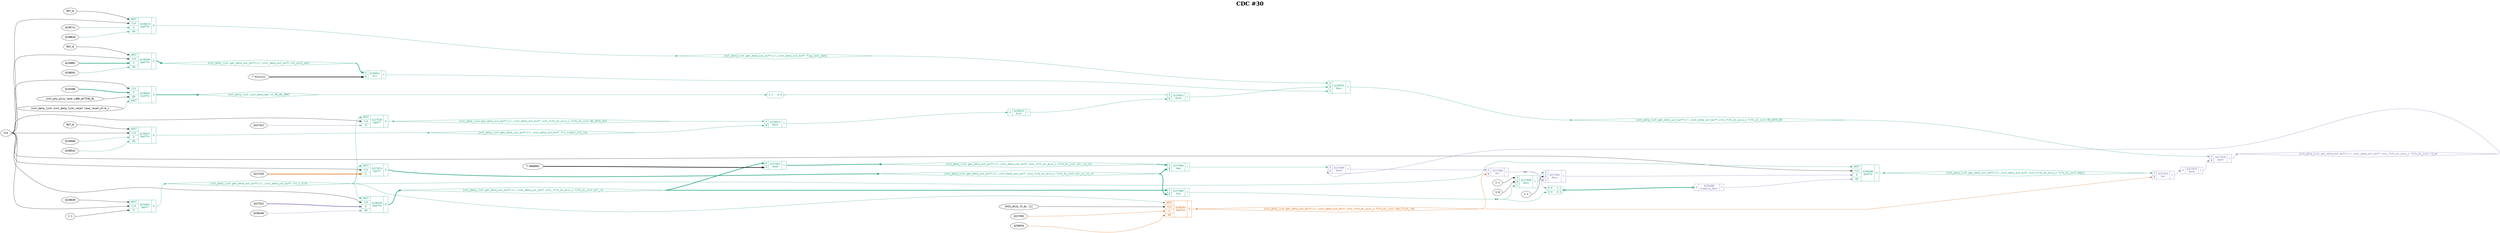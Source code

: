digraph "spacefibre_light_top" {
label=<<b>CDC #30</b>>;
labelloc="t"
fontsize="30"
node ["fontname"="Courier"]
edge ["fontname"="Courier"]
rankdir="LR";
remincross=true;
n14 [ shape=octagon, label="CLK", color="black", fontcolor="black", href="/src/ip_spacefibre_light_top/spacefibre_light_top.vhd#45" ];
n15 [ shape=diamond, label="inst_data_link.gen_data_out_buff(1)&#9586;.inst_data_out_buff.cnt_word_sent", colorscheme="dark28", color="1", fontcolor="1", href="/src/module_data_link/data_out_buf.vhd#155" ];
n16 [ shape=diamond, label="inst_data_link.gen_data_out_buff(1)&#9586;.inst_data_out_buff.fct_credit_cnt_low", colorscheme="dark28", color="1", fontcolor="1", href="/src/module_data_link/data_out_buf.vhd#158" ];
n17 [ shape=diamond, label="inst_data_link.gen_data_out_buff(1)&#9586;.inst_data_out_buff.flag_last_data", colorscheme="dark28", color="1", fontcolor="1", href="/src/module_data_link/data_out_buf.vhd#163" ];
n18 [ shape=diamond, label="inst_data_link.gen_data_out_buff(1)&#9586;.inst_data_out_buff.ints_fifo_dc_axis_s.fifo_dc_inst.RD_DATA_EN", colorscheme="dark28", color="1", fontcolor="1", href="/src/ip/fifo_dc/fifo_dc.vhd#54" ];
n19 [ shape=diamond, label="inst_data_link.gen_data_out_buff(1)&#9586;.inst_data_out_buff.ints_fifo_dc_axis_s.fifo_dc_inst.RD_DATA_VLD", colorscheme="dark28", color="1", fontcolor="1", href="/src/ip/fifo_dc/fifo_dc.vhd#55" ];
n20 [ shape=diamond, label="inst_data_link.gen_data_out_buff(1)&#9586;.inst_data_out_buff.ints_fifo_dc_axis_s.fifo_dc_inst.cmd_flush_req", colorscheme="dark28", color="2", fontcolor="2", href="/src/ip/fifo_dc/fifo_dc.vhd#111" ];
n21 [ shape=diamond, label="inst_data_link.gen_data_out_buff(1)&#9586;.inst_data_out_buff.ints_fifo_dc_axis_s.fifo_dc_inst.empty", colorscheme="dark28", color="1", fontcolor="1", href="/src/ip/fifo_dc/fifo_dc.vhd#129" ];
n22 [ shape=diamond, label="inst_data_link.gen_data_out_buff(1)&#9586;.inst_data_out_buff.ints_fifo_dc_axis_s.fifo_dc_inst.ptr_rd", colorscheme="dark28", color="1", fontcolor="1", href="/src/ip/fifo_dc/fifo_dc.vhd#98" ];
n23 [ shape=diamond, label="inst_data_link.gen_data_out_buff(1)&#9586;.inst_data_out_buff.ints_fifo_dc_axis_s.fifo_dc_inst.ptr_rd_inc", colorscheme="dark28", color="1", fontcolor="1", href="/src/ip/fifo_dc/fifo_dc.vhd#99" ];
n24 [ shape=diamond, label="inst_data_link.gen_data_out_buff(1)&#9586;.inst_data_out_buff.ints_fifo_dc_axis_s.fifo_dc_inst.ptr_wr_in_rd", colorscheme="dark28", color="1", fontcolor="1", href="/src/ip/fifo_dc/fifo_dc.vhd#105" ];
n25 [ shape=diamond, label="inst_data_link.gen_data_out_buff(1)&#9586;.inst_data_out_buff.ints_fifo_dc_axis_s.fifo_dc_inst.rd_en", colorscheme="dark28", color="3", fontcolor="3", href="/src/ip/fifo_dc/fifo_dc.vhd#124" ];
n26 [ shape=diamond, label="inst_data_link.gen_data_out_buff(1)&#9586;.inst_data_out_buff.rst_n_fifo", colorscheme="dark28", color="1", fontcolor="1", href="/src/module_data_link/data_out_buf.vhd#165" ];
n27 [ shape=diamond, label="inst_data_link.inst_data_mac.VC_RD_EN_DMAC", colorscheme="dark28", color="1", fontcolor="1", href="/src/module_data_link/data_mac.vhd#57" ];
{ rank="source"; n14;}
{ rank="sink";}
v0 [ label="$227521" ];
v1 [ label="$236446" ];
c32 [ shape=record, label="{{<p28> ARST|<p14> CLK|<p29> D|<p30> EN}|$236445\n$adffe|{<p31> Q}}", colorscheme="dark28", color="1", fontcolor="1" , href="/src/ip/fifo_dc/fifo_dc.vhd#321"  ];
c33 [ shape=record, label="{{<p28> ARST|<p14> CLK|<p29> D|<p30> EN}|$236486\n$adffe|{<p31> Q}}", colorscheme="dark28", color="1", fontcolor="1" , href="/src/ip/fifo_dc/fifo_dc.vhd#378"  ];
v2 [ label="AXIS_ACLK_TX_DL [1]" ];
v3 [ label="$227492" ];
v4 [ label="$236554" ];
c34 [ shape=record, label="{{<p28> ARST|<p14> CLK|<p29> D|<p30> EN}|$236553\n$adffe|{<p31> Q}}", colorscheme="dark28", color="2", fontcolor="2" , href="/src/ip/fifo_dc/fifo_dc.vhd#440"  ];
v5 [ label="RST_N" ];
v6 [ label="$226666" ];
v7 [ label="$238542" ];
c35 [ shape=record, label="{{<p28> ARST|<p14> CLK|<p29> D|<p30> EN}|$238541\n$adffe|{<p31> Q}}", colorscheme="dark28", color="1", fontcolor="1" , href="/src/module_data_link/data_out_buf.vhd#388"  ];
v8 [ label="RST_N" ];
v9 [ label="$226881" ];
v10 [ label="$238591" ];
c36 [ shape=record, label="{{<p28> ARST|<p14> CLK|<p29> D|<p30> EN}|$238590\n$adffe|{<p31> Q}}", colorscheme="dark28", color="1", fontcolor="1" , href="/src/module_data_link/data_out_buf.vhd#458"  ];
v11 [ label="RST_N" ];
v12 [ label="$226711" ];
v13 [ label="$238620" ];
c37 [ shape=record, label="{{<p28> ARST|<p14> CLK|<p29> D|<p30> EN}|$238619\n$adffe|{<p31> Q}}", colorscheme="dark28", color="1", fontcolor="1" , href="/src/module_data_link/data_out_buf.vhd#481"  ];
v14 [ label="$225406" ];
v15 [ label="inst_phy_plus_lane.LANE_ACTIVE_DL" ];
v16 [ label="inst_data_link.inst_data_link_reset.lane_reset_dlre_i" ];
c39 [ shape=record, label="{{<p14> CLK|<p29> D|<p30> EN|<p38> SRST}|$238644\n$sdffe|{<p31> Q}}", colorscheme="dark28", color="1", fontcolor="1" , href="/src/module_data_link/data_mac.vhd#132"  ];
c42 [ shape=record, label="{{<p40> A}|$236488\n$reduce_bool|{<p41> Y}}", colorscheme="dark28", color="3", fontcolor="3" ];
x17 [ shape=record, style=rounded, label="<s1> 0:0 - 1:1 |<s0> 0:0 - 0:0 ", colorscheme="dark28", color="1", fontcolor="1" ];
x17:e -> c42:p40:w [arrowhead=odiamond, arrowtail=odiamond, dir=both, colorscheme="dark28", color="1", fontcolor="1", style="setlinewidth(3)", label=""];
v18 [ label="7'0111111" ];
c44 [ shape=record, label="{{<p40> A|<p43> B}|$226921\n$lt|{<p41> Y}}", colorscheme="dark28", color="1", fontcolor="1" , href="/src/module_data_link/data_out_buf.vhd#180"  ];
c45 [ shape=record, label="{{<p40> A|<p43> B}|$226922\n$and|{<p41> Y}}", colorscheme="dark28", color="1", fontcolor="1" , href="/src/module_data_link/data_out_buf.vhd#180"  ];
c46 [ shape=record, label="{{<p40> A}|$226923\n$not|{<p41> Y}}", colorscheme="dark28", color="1", fontcolor="1" , href="/src/module_data_link/data_out_buf.vhd#180"  ];
c47 [ shape=record, label="{{<p40> A|<p43> B}|$226924\n$and|{<p41> Y}}", colorscheme="dark28", color="1", fontcolor="1" , href="/src/module_data_link/data_out_buf.vhd#180"  ];
x19 [ shape=record, style=rounded, label="<s0> 1:1 - 0:0 ", colorscheme="dark28", color="1", fontcolor="1" ];
x19:e -> c47:p40:w [arrowhead=odiamond, arrowtail=odiamond, dir=both, colorscheme="dark28", color="1", fontcolor="1", label=""];
c49 [ shape=record, label="{{<p40> A|<p43> B|<p48> S}|$226925\n$mux|{<p41> Y}}", colorscheme="dark28", color="1", fontcolor="1" , href="/src/module_data_link/data_out_buf.vhd#180"  ];
v20 [ label="$226649" ];
v21 [ label="1'1" ];
c50 [ shape=record, label="{{<p28> ARST|<p14> CLK|<p29> D}|$226951\n$adff|{<p31> Q}}", colorscheme="dark28", color="1", fontcolor="1" , href="/src/module_data_link/data_out_buf.vhd#225"  ];
v22 [ label="$227421" ];
c51 [ shape=record, label="{{<p28> ARST|<p14> CLK|<p29> D}|$227638\n$adff|{<p31> Q}}", colorscheme="dark28", color="1", fontcolor="1" , href="/src/ip/fifo_dc/fifo_dc.vhd#300"  ];
v23 [ label="7'0000001" ];
c52 [ shape=record, label="{{<p40> A|<p43> B}|$227622\n$add|{<p41> Y}}", colorscheme="dark28", color="1", fontcolor="1" , href="/src/ip/fifo_dc/fifo_dc.vhd#289"  ];
c53 [ shape=record, label="{{<p40> A|<p43> B}|$227684\n$eq|{<p41> Y}}", colorscheme="dark28", color="1", fontcolor="1" , href="/src/ip/fifo_dc/fifo_dc.vhd#383"  ];
c54 [ shape=record, label="{{<p40> A|<p43> B}|$227685\n$and|{<p41> Y}}", colorscheme="dark28", color="3", fontcolor="3" , href="/src/ip/fifo_dc/fifo_dc.vhd#383"  ];
c55 [ shape=record, label="{{<p40> A|<p43> B}|$227686\n$or|{<p41> Y}}", colorscheme="dark28", color="3", fontcolor="3" , href="/src/ip/fifo_dc/fifo_dc.vhd#383"  ];
v24 [ label="1'x" ];
v25 [ label="1'0" ];
c56 [ shape=record, label="{{<p40> A|<p43> B|<p48> S}|$227690\n$mux|{<p41> Y}}", colorscheme="dark28", color="1", fontcolor="1" , href="/src/ip/fifo_dc/fifo_dc.vhd#383"  ];
v26 [ label="1'1" ];
c57 [ shape=record, label="{{<p40> A|<p43> B|<p48> S}|$227691\n$mux|{<p41> Y}}", colorscheme="dark28", color="3", fontcolor="3" , href="/src/ip/fifo_dc/fifo_dc.vhd#383"  ];
c58 [ shape=record, label="{{<p40> A|<p43> B}|$227624\n$or|{<p41> Y}}", colorscheme="dark28", color="3", fontcolor="3" , href="/src/ip/fifo_dc/fifo_dc.vhd#290"  ];
c59 [ shape=record, label="{{<p40> A}|$227625\n$not|{<p41> Y}}", colorscheme="dark28", color="3", fontcolor="3" , href="/src/ip/fifo_dc/fifo_dc.vhd#290"  ];
c60 [ shape=record, label="{{<p40> A|<p43> B}|$227626\n$and|{<p41> Y}}", colorscheme="dark28", color="3", fontcolor="3" , href="/src/ip/fifo_dc/fifo_dc.vhd#290"  ];
c61 [ shape=record, label="{{<p40> A|<p43> B}|$227688\n$ne|{<p41> Y}}", colorscheme="dark28", color="1", fontcolor="1" , href="/src/ip/fifo_dc/fifo_dc.vhd#385"  ];
v27 [ label="$227525" ];
c62 [ shape=record, label="{{<p28> ARST|<p14> CLK|<p29> D}|$227674\n$adff|{<p31> Q}}", colorscheme="dark28", color="1", fontcolor="1" , href="/src/ip/fifo_dc/fifo_dc.vhd#344"  ];
c42:p41:e -> c33:p30:w [colorscheme="dark28", color="3", fontcolor="3", label=""];
n10 [ shape=point ];
c55:p41:e -> n10:w [colorscheme="dark28", color="3", fontcolor="3", label=""];
n10:e -> c57:p48:w [colorscheme="dark28", color="3", fontcolor="3", label=""];
n10:e -> x17:s1:w [colorscheme="dark28", color="3", fontcolor="3", label=""];
n11 [ shape=point ];
c61:p41:e -> n11:w [colorscheme="dark28", color="1", fontcolor="1", label=""];
n11:e -> c56:p48:w [colorscheme="dark28", color="1", fontcolor="1", label=""];
n11:e -> x17:s0:w [colorscheme="dark28", color="1", fontcolor="1", label=""];
c56:p41:e -> c57:p40:w [colorscheme="dark28", color="1", fontcolor="1", label=""];
c57:p41:e -> c33:p29:w [colorscheme="dark28", color="3", fontcolor="3", label=""];
n14:e -> c32:p14:w [color="black", fontcolor="black", label=""];
n14:e -> c33:p14:w [color="black", fontcolor="black", label=""];
n14:e -> c35:p14:w [color="black", fontcolor="black", label=""];
n14:e -> c36:p14:w [color="black", fontcolor="black", label=""];
n14:e -> c37:p14:w [color="black", fontcolor="black", label=""];
n14:e -> c39:p14:w [color="black", fontcolor="black", label=""];
n14:e -> c50:p14:w [color="black", fontcolor="black", label=""];
n14:e -> c51:p14:w [color="black", fontcolor="black", label=""];
n14:e -> c62:p14:w [color="black", fontcolor="black", label=""];
c36:p31:e -> n15:w [colorscheme="dark28", color="1", fontcolor="1", style="setlinewidth(3)", label=""];
n15:e -> c44:p40:w [colorscheme="dark28", color="1", fontcolor="1", style="setlinewidth(3)", label=""];
c35:p31:e -> n16:w [colorscheme="dark28", color="1", fontcolor="1", label=""];
n16:e -> c45:p43:w [colorscheme="dark28", color="1", fontcolor="1", label=""];
c37:p31:e -> n17:w [colorscheme="dark28", color="1", fontcolor="1", label=""];
n17:e -> c49:p40:w [colorscheme="dark28", color="1", fontcolor="1", label=""];
c49:p41:e -> n18:w [colorscheme="dark28", color="1", fontcolor="1", label=""];
n18:e -> c60:p40:w [colorscheme="dark28", color="1", fontcolor="1", label=""];
c51:p31:e -> n19:w [colorscheme="dark28", color="1", fontcolor="1", label=""];
n19:e -> c45:p40:w [colorscheme="dark28", color="1", fontcolor="1", label=""];
c44:p41:e -> c49:p48:w [colorscheme="dark28", color="1", fontcolor="1", label=""];
c34:p31:e -> n20:w [colorscheme="dark28", color="2", fontcolor="2", label=""];
n20:e -> c55:p43:w [colorscheme="dark28", color="2", fontcolor="2", label=""];
n20:e -> c58:p43:w [colorscheme="dark28", color="2", fontcolor="2", label=""];
c33:p31:e -> n21:w [colorscheme="dark28", color="1", fontcolor="1", label=""];
n21:e -> c58:p40:w [colorscheme="dark28", color="1", fontcolor="1", label=""];
c32:p31:e -> n22:w [colorscheme="dark28", color="1", fontcolor="1", style="setlinewidth(3)", label=""];
n22:e -> c52:p40:w [colorscheme="dark28", color="1", fontcolor="1", style="setlinewidth(3)", label=""];
n22:e -> c61:p40:w [colorscheme="dark28", color="1", fontcolor="1", style="setlinewidth(3)", label=""];
c52:p41:e -> n23:w [colorscheme="dark28", color="1", fontcolor="1", style="setlinewidth(3)", label=""];
n23:e -> c53:p40:w [colorscheme="dark28", color="1", fontcolor="1", style="setlinewidth(3)", label=""];
c62:p31:e -> n24:w [colorscheme="dark28", color="1", fontcolor="1", style="setlinewidth(3)", label=""];
n24:e -> c53:p43:w [colorscheme="dark28", color="1", fontcolor="1", style="setlinewidth(3)", label=""];
n24:e -> c61:p43:w [colorscheme="dark28", color="1", fontcolor="1", style="setlinewidth(3)", label=""];
c60:p41:e -> n25:w [colorscheme="dark28", color="3", fontcolor="3", label=""];
n25:e -> c54:p43:w [colorscheme="dark28", color="3", fontcolor="3", label=""];
c50:p31:e -> n26:w [colorscheme="dark28", color="1", fontcolor="1", label=""];
n26:e -> c32:p28:w [colorscheme="dark28", color="1", fontcolor="1", label=""];
n26:e -> c33:p28:w [colorscheme="dark28", color="1", fontcolor="1", label=""];
n26:e -> c34:p28:w [colorscheme="dark28", color="1", fontcolor="1", label=""];
n26:e -> c51:p28:w [colorscheme="dark28", color="1", fontcolor="1", label=""];
n26:e -> c62:p28:w [colorscheme="dark28", color="1", fontcolor="1", label=""];
c39:p31:e -> n27:w [colorscheme="dark28", color="1", fontcolor="1", style="setlinewidth(3)", label=""];
n27:e -> x19:s0:w [colorscheme="dark28", color="1", fontcolor="1", label=""];
c45:p41:e -> c46:p40:w [colorscheme="dark28", color="1", fontcolor="1", label=""];
c46:p41:e -> c47:p43:w [colorscheme="dark28", color="1", fontcolor="1", label=""];
c47:p41:e -> c49:p43:w [colorscheme="dark28", color="1", fontcolor="1", label=""];
c58:p41:e -> c59:p40:w [colorscheme="dark28", color="3", fontcolor="3", label=""];
c59:p41:e -> c60:p43:w [colorscheme="dark28", color="3", fontcolor="3", label=""];
c53:p41:e -> c54:p40:w [colorscheme="dark28", color="1", fontcolor="1", label=""];
c54:p41:e -> c55:p40:w [colorscheme="dark28", color="3", fontcolor="3", label=""];
v0:e -> c32:p29:w [colorscheme="dark28", color="3", fontcolor="3", style="setlinewidth(3)", label=""];
v1:e -> c32:p30:w [colorscheme="dark28", color="3", fontcolor="3", label=""];
v10:e -> c36:p30:w [colorscheme="dark28", color="1", fontcolor="1", label=""];
v11:e -> c37:p28:w [color="black", fontcolor="black", label=""];
v12:e -> c37:p29:w [colorscheme="dark28", color="1", fontcolor="1", label=""];
v13:e -> c37:p30:w [colorscheme="dark28", color="1", fontcolor="1", label=""];
v14:e -> c39:p29:w [colorscheme="dark28", color="1", fontcolor="1", style="setlinewidth(3)", label=""];
v15:e -> c39:p30:w [color="black", fontcolor="black", label=""];
v16:e -> c39:p38:w [colorscheme="dark28", color="1", fontcolor="1", label=""];
v18:e -> c44:p43:w [color="black", fontcolor="black", style="setlinewidth(3)", label=""];
v2:e -> c34:p14:w [color="black", fontcolor="black", label=""];
v20:e -> c50:p28:w [color="black", fontcolor="black", label=""];
v21:e -> c50:p29:w [color="black", fontcolor="black", label=""];
v22:e -> c51:p29:w [colorscheme="dark28", color="3", fontcolor="3", label=""];
v23:e -> c52:p43:w [color="black", fontcolor="black", style="setlinewidth(3)", label=""];
v24:e -> c56:p40:w [color="black", fontcolor="black", label=""];
v25:e -> c56:p43:w [color="black", fontcolor="black", label=""];
v26:e -> c57:p43:w [color="black", fontcolor="black", label=""];
v27:e -> c62:p29:w [colorscheme="dark28", color="2", fontcolor="2", style="setlinewidth(3)", label=""];
v3:e -> c34:p29:w [colorscheme="dark28", color="2", fontcolor="2", label=""];
v4:e -> c34:p30:w [colorscheme="dark28", color="2", fontcolor="2", label=""];
v5:e -> c35:p28:w [color="black", fontcolor="black", label=""];
v6:e -> c35:p29:w [colorscheme="dark28", color="1", fontcolor="1", label=""];
v7:e -> c35:p30:w [colorscheme="dark28", color="1", fontcolor="1", label=""];
v8:e -> c36:p28:w [color="black", fontcolor="black", label=""];
v9:e -> c36:p29:w [colorscheme="dark28", color="1", fontcolor="1", style="setlinewidth(3)", label=""];
}
